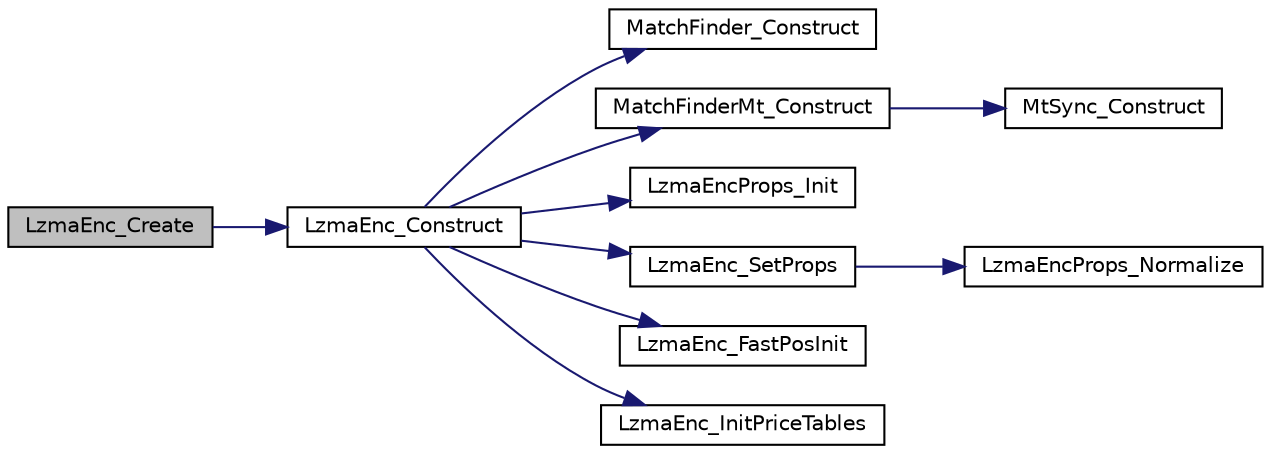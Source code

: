 digraph G
{
  edge [fontname="Helvetica",fontsize="10",labelfontname="Helvetica",labelfontsize="10"];
  node [fontname="Helvetica",fontsize="10",shape=record];
  rankdir="LR";
  Node1 [label="LzmaEnc_Create",height=0.2,width=0.4,color="black", fillcolor="grey75", style="filled" fontcolor="black"];
  Node1 -> Node2 [color="midnightblue",fontsize="10",style="solid",fontname="Helvetica"];
  Node2 [label="LzmaEnc_Construct",height=0.2,width=0.4,color="black", fillcolor="white", style="filled",URL="$_lzma_enc_8c.html#ae75399a1aab501f1fd7cd6bcc4c2f7ec"];
  Node2 -> Node3 [color="midnightblue",fontsize="10",style="solid",fontname="Helvetica"];
  Node3 [label="MatchFinder_Construct",height=0.2,width=0.4,color="black", fillcolor="white", style="filled",URL="$_lz_find_8c.html#a487aeb881073394dc1c0755d4790c5ea"];
  Node2 -> Node4 [color="midnightblue",fontsize="10",style="solid",fontname="Helvetica"];
  Node4 [label="MatchFinderMt_Construct",height=0.2,width=0.4,color="black", fillcolor="white", style="filled",URL="$_lz_find_mt_8c.html#a12919af4249f297f157a5f862d4ea040"];
  Node4 -> Node5 [color="midnightblue",fontsize="10",style="solid",fontname="Helvetica"];
  Node5 [label="MtSync_Construct",height=0.2,width=0.4,color="black", fillcolor="white", style="filled",URL="$_lz_find_mt_8c.html#a828c0c1f691af42f15d19574d54154de"];
  Node2 -> Node6 [color="midnightblue",fontsize="10",style="solid",fontname="Helvetica"];
  Node6 [label="LzmaEncProps_Init",height=0.2,width=0.4,color="black", fillcolor="white", style="filled",URL="$_lzma_enc_8c.html#a336bf0e92adf6ff680547c58fd60baa6"];
  Node2 -> Node7 [color="midnightblue",fontsize="10",style="solid",fontname="Helvetica"];
  Node7 [label="LzmaEnc_SetProps",height=0.2,width=0.4,color="black", fillcolor="white", style="filled",URL="$_lzma_enc_8c.html#a1d041ccb4b74f5608f08bc9cc97ae4cd"];
  Node7 -> Node8 [color="midnightblue",fontsize="10",style="solid",fontname="Helvetica"];
  Node8 [label="LzmaEncProps_Normalize",height=0.2,width=0.4,color="black", fillcolor="white", style="filled",URL="$_lzma_enc_8c.html#acd23d29a44a6a248851b7e0ef8016d87"];
  Node2 -> Node9 [color="midnightblue",fontsize="10",style="solid",fontname="Helvetica"];
  Node9 [label="LzmaEnc_FastPosInit",height=0.2,width=0.4,color="black", fillcolor="white", style="filled",URL="$_lzma_enc_8c.html#ae737021e88f3258ec97393859a2f1926"];
  Node2 -> Node10 [color="midnightblue",fontsize="10",style="solid",fontname="Helvetica"];
  Node10 [label="LzmaEnc_InitPriceTables",height=0.2,width=0.4,color="black", fillcolor="white", style="filled",URL="$_lzma_enc_8c.html#a6ee9c9a2ad5145bd684d8f5c79433bb4"];
}
